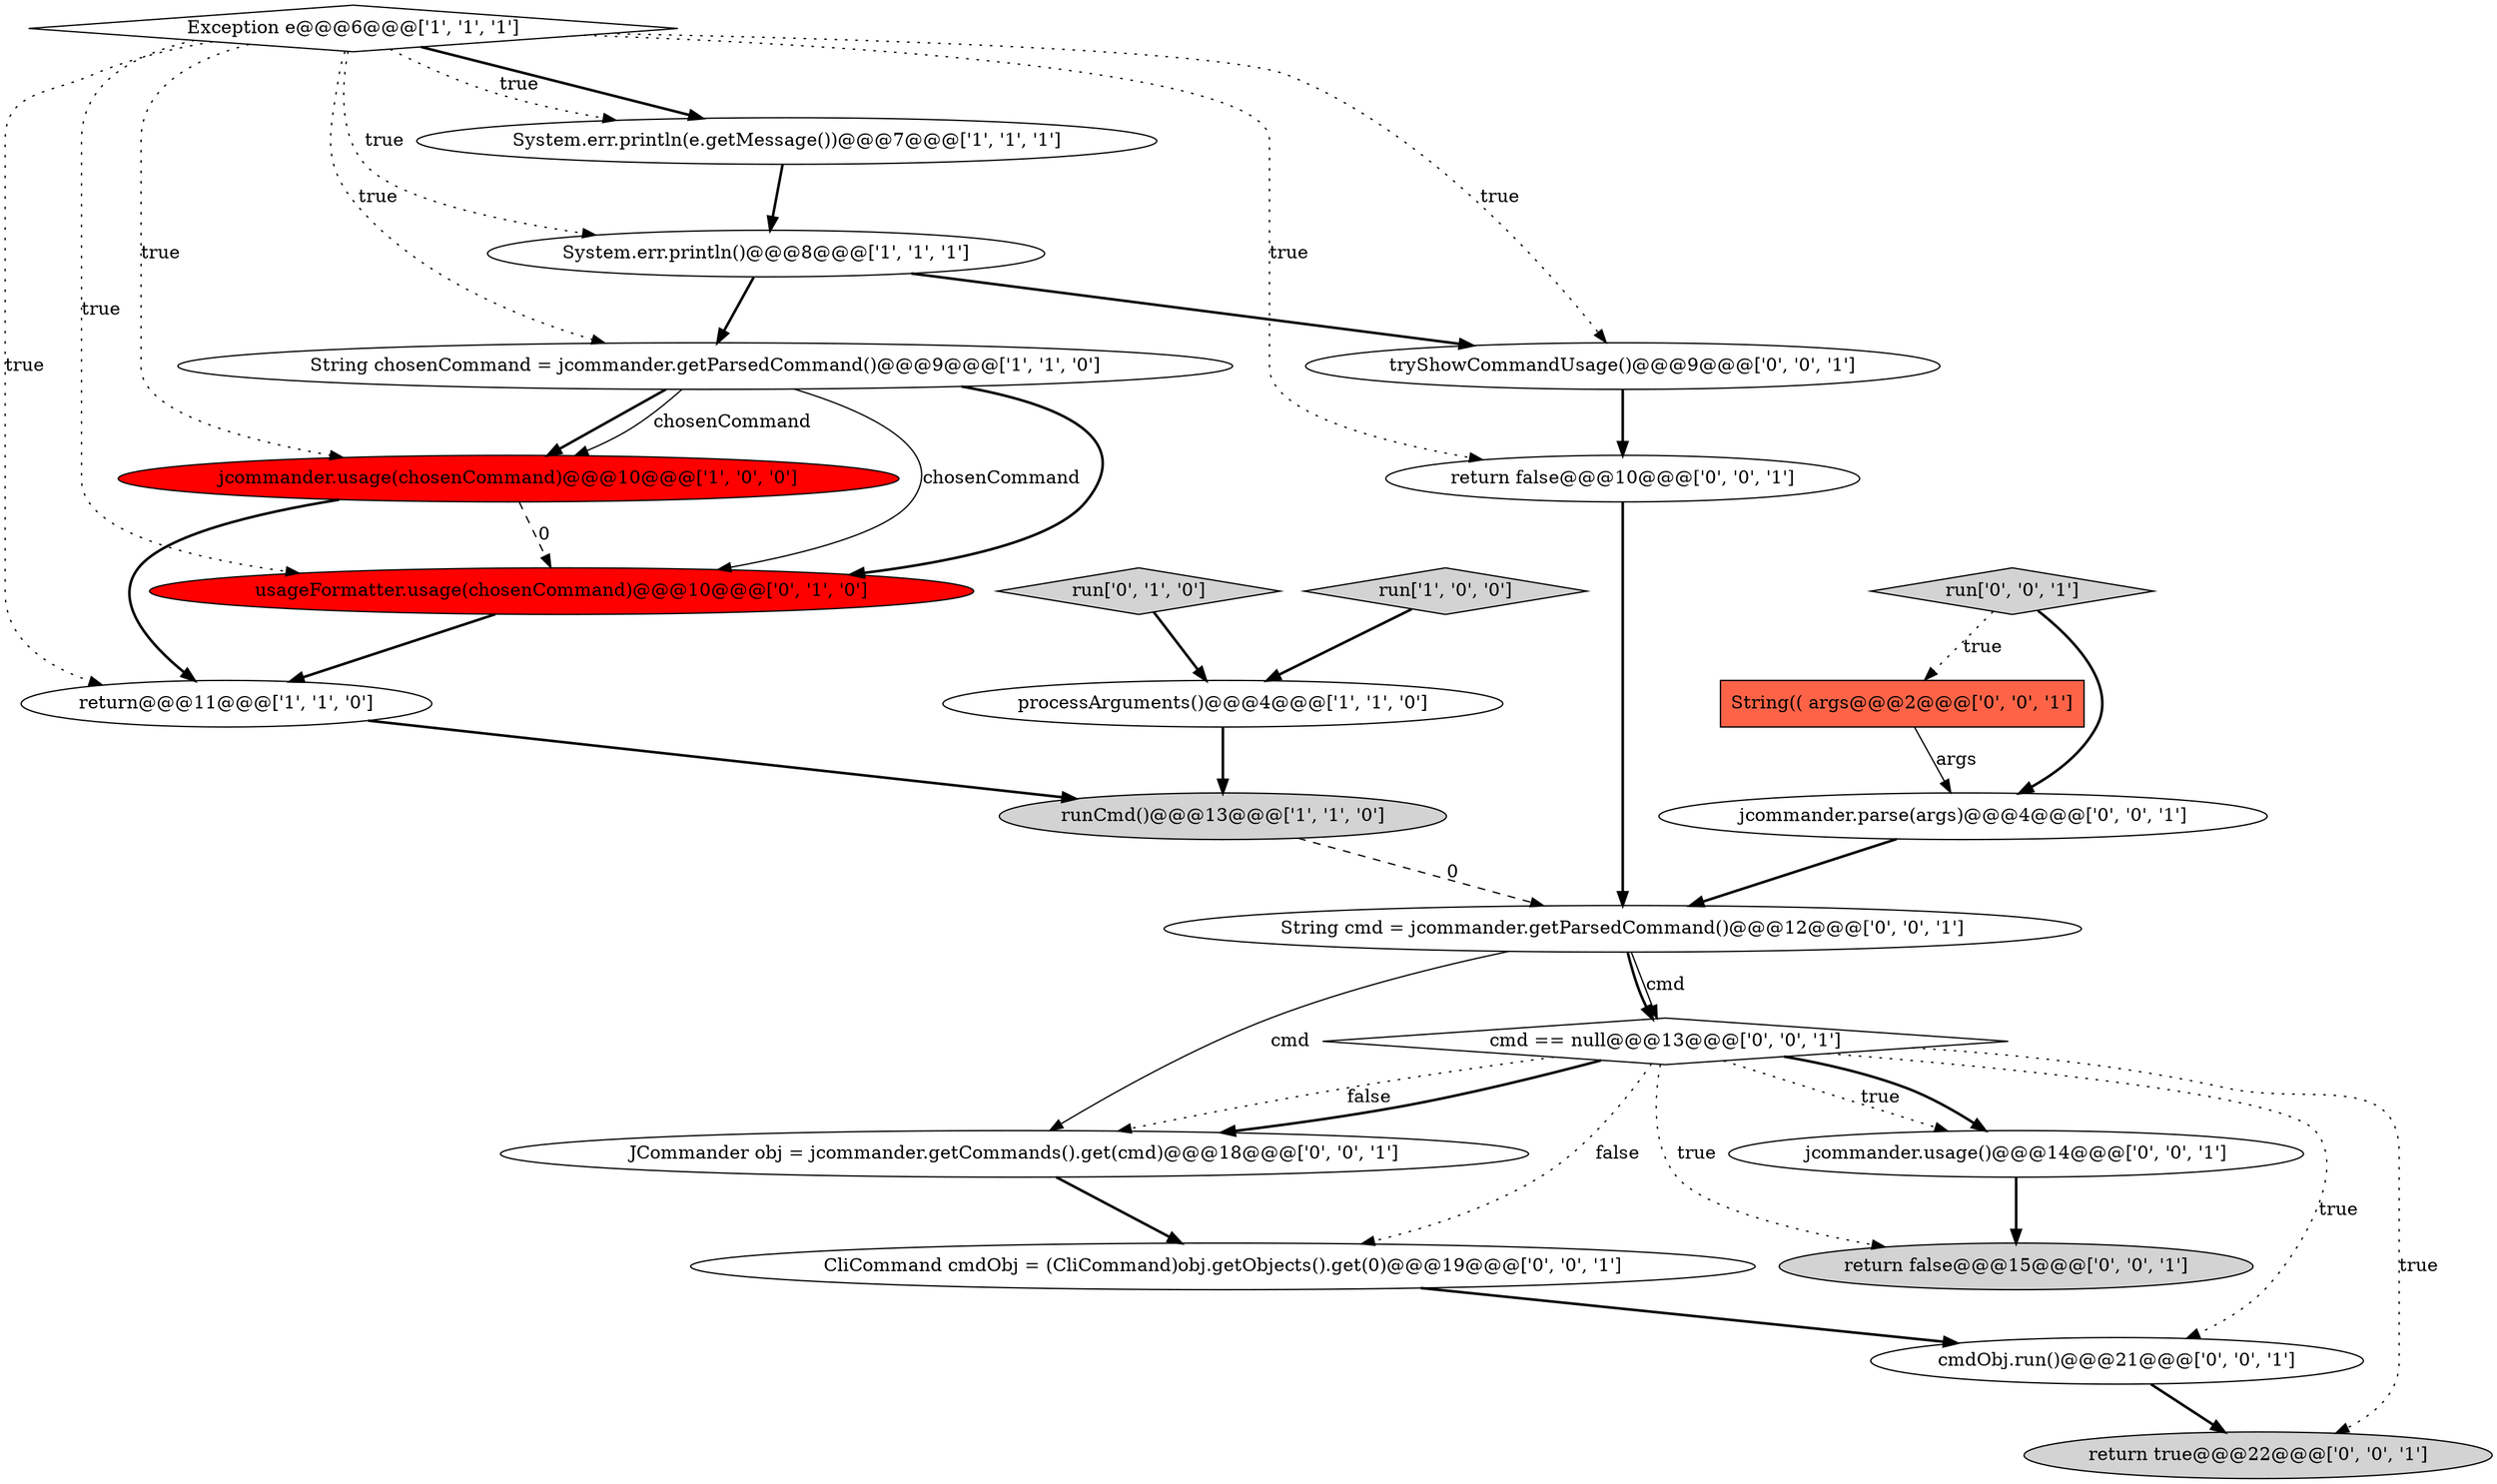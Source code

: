 digraph {
0 [style = filled, label = "processArguments()@@@4@@@['1', '1', '0']", fillcolor = white, shape = ellipse image = "AAA0AAABBB1BBB"];
5 [style = filled, label = "run['1', '0', '0']", fillcolor = lightgray, shape = diamond image = "AAA0AAABBB1BBB"];
6 [style = filled, label = "String chosenCommand = jcommander.getParsedCommand()@@@9@@@['1', '1', '0']", fillcolor = white, shape = ellipse image = "AAA0AAABBB1BBB"];
4 [style = filled, label = "runCmd()@@@13@@@['1', '1', '0']", fillcolor = lightgray, shape = ellipse image = "AAA0AAABBB1BBB"];
1 [style = filled, label = "Exception e@@@6@@@['1', '1', '1']", fillcolor = white, shape = diamond image = "AAA0AAABBB1BBB"];
2 [style = filled, label = "System.err.println(e.getMessage())@@@7@@@['1', '1', '1']", fillcolor = white, shape = ellipse image = "AAA0AAABBB1BBB"];
7 [style = filled, label = "System.err.println()@@@8@@@['1', '1', '1']", fillcolor = white, shape = ellipse image = "AAA0AAABBB1BBB"];
8 [style = filled, label = "return@@@11@@@['1', '1', '0']", fillcolor = white, shape = ellipse image = "AAA0AAABBB1BBB"];
15 [style = filled, label = "return false@@@10@@@['0', '0', '1']", fillcolor = white, shape = ellipse image = "AAA0AAABBB3BBB"];
16 [style = filled, label = "run['0', '0', '1']", fillcolor = lightgray, shape = diamond image = "AAA0AAABBB3BBB"];
12 [style = filled, label = "return false@@@15@@@['0', '0', '1']", fillcolor = lightgray, shape = ellipse image = "AAA0AAABBB3BBB"];
19 [style = filled, label = "jcommander.parse(args)@@@4@@@['0', '0', '1']", fillcolor = white, shape = ellipse image = "AAA0AAABBB3BBB"];
10 [style = filled, label = "usageFormatter.usage(chosenCommand)@@@10@@@['0', '1', '0']", fillcolor = red, shape = ellipse image = "AAA1AAABBB2BBB"];
18 [style = filled, label = "jcommander.usage()@@@14@@@['0', '0', '1']", fillcolor = white, shape = ellipse image = "AAA0AAABBB3BBB"];
3 [style = filled, label = "jcommander.usage(chosenCommand)@@@10@@@['1', '0', '0']", fillcolor = red, shape = ellipse image = "AAA1AAABBB1BBB"];
20 [style = filled, label = "String cmd = jcommander.getParsedCommand()@@@12@@@['0', '0', '1']", fillcolor = white, shape = ellipse image = "AAA0AAABBB3BBB"];
13 [style = filled, label = "JCommander obj = jcommander.getCommands().get(cmd)@@@18@@@['0', '0', '1']", fillcolor = white, shape = ellipse image = "AAA0AAABBB3BBB"];
23 [style = filled, label = "return true@@@22@@@['0', '0', '1']", fillcolor = lightgray, shape = ellipse image = "AAA0AAABBB3BBB"];
9 [style = filled, label = "run['0', '1', '0']", fillcolor = lightgray, shape = diamond image = "AAA0AAABBB2BBB"];
14 [style = filled, label = "cmdObj.run()@@@21@@@['0', '0', '1']", fillcolor = white, shape = ellipse image = "AAA0AAABBB3BBB"];
11 [style = filled, label = "cmd == null@@@13@@@['0', '0', '1']", fillcolor = white, shape = diamond image = "AAA0AAABBB3BBB"];
22 [style = filled, label = "CliCommand cmdObj = (CliCommand)obj.getObjects().get(0)@@@19@@@['0', '0', '1']", fillcolor = white, shape = ellipse image = "AAA0AAABBB3BBB"];
21 [style = filled, label = "String(( args@@@2@@@['0', '0', '1']", fillcolor = tomato, shape = box image = "AAA0AAABBB3BBB"];
17 [style = filled, label = "tryShowCommandUsage()@@@9@@@['0', '0', '1']", fillcolor = white, shape = ellipse image = "AAA0AAABBB3BBB"];
6->3 [style = bold, label=""];
11->22 [style = dotted, label="false"];
7->17 [style = bold, label=""];
1->10 [style = dotted, label="true"];
9->0 [style = bold, label=""];
1->17 [style = dotted, label="true"];
21->19 [style = solid, label="args"];
19->20 [style = bold, label=""];
11->12 [style = dotted, label="true"];
11->23 [style = dotted, label="true"];
20->11 [style = solid, label="cmd"];
11->14 [style = dotted, label="true"];
18->12 [style = bold, label=""];
6->10 [style = solid, label="chosenCommand"];
11->18 [style = dotted, label="true"];
16->19 [style = bold, label=""];
11->18 [style = bold, label=""];
1->3 [style = dotted, label="true"];
1->7 [style = dotted, label="true"];
6->3 [style = solid, label="chosenCommand"];
20->13 [style = solid, label="cmd"];
10->8 [style = bold, label=""];
5->0 [style = bold, label=""];
14->23 [style = bold, label=""];
0->4 [style = bold, label=""];
4->20 [style = dashed, label="0"];
15->20 [style = bold, label=""];
3->8 [style = bold, label=""];
6->10 [style = bold, label=""];
1->15 [style = dotted, label="true"];
11->13 [style = bold, label=""];
7->6 [style = bold, label=""];
17->15 [style = bold, label=""];
1->8 [style = dotted, label="true"];
16->21 [style = dotted, label="true"];
1->6 [style = dotted, label="true"];
1->2 [style = bold, label=""];
3->10 [style = dashed, label="0"];
13->22 [style = bold, label=""];
2->7 [style = bold, label=""];
8->4 [style = bold, label=""];
22->14 [style = bold, label=""];
1->2 [style = dotted, label="true"];
11->13 [style = dotted, label="false"];
20->11 [style = bold, label=""];
}
